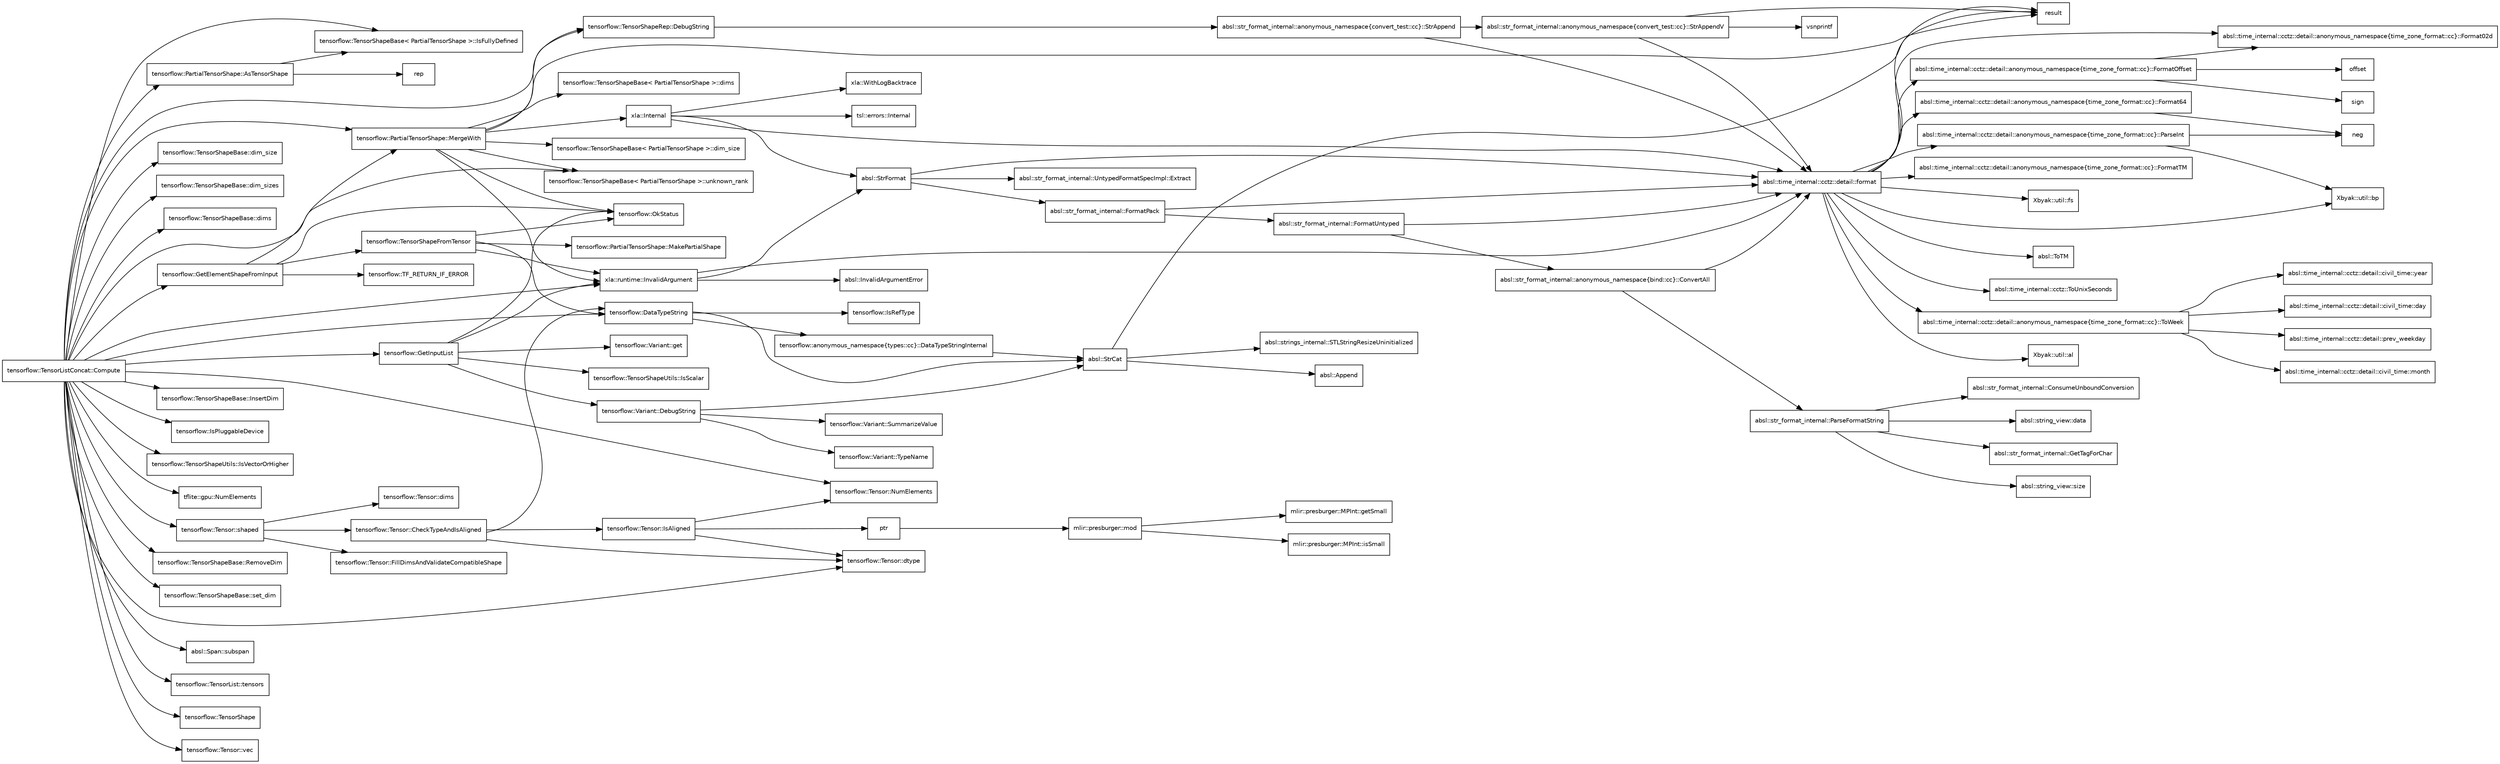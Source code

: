 strict digraph  {
edge [fontname="Helvetica",fontsize="10",labelfontname="Helvetica",labelfontsize="10"];
node [fontname="Helvetica",fontsize="10",shape=record];
rankdir="LR";
"tensorflow::TensorListConcat::Compute";
"tensorflow::PartialTensorShape::AsTensorShape";
"tensorflow::TensorShapeBase\< PartialTensorShape \>::IsFullyDefined";
"rep";
"tensorflow::DataTypeString";
"tensorflow::anonymous_namespace\{types::cc\}::DataTypeStringInternal";
"absl::StrCat";
"absl::Append";
"result";
"absl::strings_internal::STLStringResizeUninitialized";
"tensorflow::IsRefType";
"tensorflow::TensorShapeRep::DebugString";
"absl::str_format_internal::anonymous_namespace\{convert_test::cc\}::StrAppend";
"absl::time_internal::cctz::detail::format";
"Xbyak::util::al";
"Xbyak::util::bp";
"absl::time_internal::cctz::detail::anonymous_namespace\{time_zone_format::cc\}::Format02d";
"absl::time_internal::cctz::detail::anonymous_namespace\{time_zone_format::cc\}::Format64";
"neg";
"absl::time_internal::cctz::detail::anonymous_namespace\{time_zone_format::cc\}::FormatOffset";
"offset";
"sign";
"absl::time_internal::cctz::detail::anonymous_namespace\{time_zone_format::cc\}::FormatTM";
"Xbyak::util::fs";
"absl::time_internal::cctz::detail::anonymous_namespace\{time_zone_format::cc\}::ParseInt";
"absl::ToTM";
"absl::time_internal::cctz::ToUnixSeconds";
"absl::time_internal::cctz::detail::anonymous_namespace\{time_zone_format::cc\}::ToWeek";
"absl::time_internal::cctz::detail::civil_time::day";
"absl::time_internal::cctz::detail::civil_time::month";
"absl::time_internal::cctz::detail::prev_weekday";
"absl::time_internal::cctz::detail::civil_time::year";
"absl::str_format_internal::anonymous_namespace\{convert_test::cc\}::StrAppendV";
"vsnprintf";
"tensorflow::TensorShapeBase::dim_size";
"tensorflow::TensorShapeBase::dim_sizes";
"tensorflow::TensorShapeBase::dims";
"tensorflow::Tensor::dtype";
"tensorflow::GetElementShapeFromInput";
"tensorflow::PartialTensorShape::MergeWith";
"tensorflow::TensorShapeBase\< PartialTensorShape \>::dim_size";
"tensorflow::TensorShapeBase\< PartialTensorShape \>::dims";
"xla::Internal";
"tsl::errors::Internal";
"absl::StrFormat";
"absl::str_format_internal::UntypedFormatSpecImpl::Extract";
"absl::str_format_internal::FormatPack";
"absl::str_format_internal::FormatUntyped";
"absl::str_format_internal::anonymous_namespace\{bind::cc\}::ConvertAll";
"absl::str_format_internal::ParseFormatString";
"absl::str_format_internal::ConsumeUnboundConversion";
"absl::string_view::data";
"absl::str_format_internal::GetTagForChar";
"absl::string_view::size";
"xla::WithLogBacktrace";
"xla::runtime::InvalidArgument";
"absl::InvalidArgumentError";
"tensorflow::OkStatus";
"tensorflow::TensorShapeBase\< PartialTensorShape \>::unknown_rank";
"tensorflow::TensorShapeFromTensor";
"tensorflow::PartialTensorShape::MakePartialShape";
"tensorflow::TF_RETURN_IF_ERROR";
"tensorflow::GetInputList";
"tensorflow::Variant::DebugString";
"tensorflow::Variant::SummarizeValue";
"tensorflow::Variant::TypeName";
"tensorflow::Variant::get";
"tensorflow::TensorShapeUtils::IsScalar";
"tensorflow::TensorShapeBase::InsertDim";
"tensorflow::IsPluggableDevice";
"tensorflow::TensorShapeUtils::IsVectorOrHigher";
"tflite::gpu::NumElements";
"tensorflow::Tensor::NumElements";
"tensorflow::TensorShapeBase::RemoveDim";
"tensorflow::TensorShapeBase::set_dim";
"tensorflow::Tensor::shaped";
"tensorflow::Tensor::CheckTypeAndIsAligned";
"tensorflow::Tensor::IsAligned";
"ptr";
"mlir::presburger::mod";
"mlir::presburger::MPInt::getSmall";
"mlir::presburger::MPInt::isSmall";
"tensorflow::Tensor::dims";
"tensorflow::Tensor::FillDimsAndValidateCompatibleShape";
"absl::Span::subspan";
"tensorflow::TensorList::tensors";
"tensorflow::TensorShape";
"tensorflow::Tensor::vec";
"tensorflow::TensorListConcat::Compute" -> "tensorflow::PartialTensorShape::AsTensorShape";
"tensorflow::TensorListConcat::Compute" -> "tensorflow::DataTypeString";
"tensorflow::TensorListConcat::Compute" -> "tensorflow::TensorShapeRep::DebugString";
"tensorflow::TensorListConcat::Compute" -> "tensorflow::TensorShapeBase::dim_size";
"tensorflow::TensorListConcat::Compute" -> "tensorflow::TensorShapeBase::dim_sizes";
"tensorflow::TensorListConcat::Compute" -> "tensorflow::TensorShapeBase::dims";
"tensorflow::TensorListConcat::Compute" -> "tensorflow::Tensor::dtype";
"tensorflow::TensorListConcat::Compute" -> "tensorflow::GetElementShapeFromInput";
"tensorflow::TensorListConcat::Compute" -> "tensorflow::GetInputList";
"tensorflow::TensorListConcat::Compute" -> "tensorflow::TensorShapeBase::InsertDim";
"tensorflow::TensorListConcat::Compute" -> "xla::runtime::InvalidArgument";
"tensorflow::TensorListConcat::Compute" -> "tensorflow::TensorShapeBase\< PartialTensorShape \>::IsFullyDefined";
"tensorflow::TensorListConcat::Compute" -> "tensorflow::IsPluggableDevice";
"tensorflow::TensorListConcat::Compute" -> "tensorflow::TensorShapeUtils::IsVectorOrHigher";
"tensorflow::TensorListConcat::Compute" -> "tensorflow::PartialTensorShape::MergeWith";
"tensorflow::TensorListConcat::Compute" -> "tflite::gpu::NumElements";
"tensorflow::TensorListConcat::Compute" -> "tensorflow::Tensor::NumElements";
"tensorflow::TensorListConcat::Compute" -> "tensorflow::TensorShapeBase::RemoveDim";
"tensorflow::TensorListConcat::Compute" -> "tensorflow::TensorShapeBase::set_dim";
"tensorflow::TensorListConcat::Compute" -> "tensorflow::Tensor::shaped";
"tensorflow::TensorListConcat::Compute" -> "absl::Span::subspan";
"tensorflow::TensorListConcat::Compute" -> "tensorflow::TensorList::tensors";
"tensorflow::TensorListConcat::Compute" -> "tensorflow::TensorShape";
"tensorflow::TensorListConcat::Compute" -> "tensorflow::TensorShapeBase\< PartialTensorShape \>::unknown_rank";
"tensorflow::TensorListConcat::Compute" -> "tensorflow::Tensor::vec";
"tensorflow::PartialTensorShape::AsTensorShape" -> "tensorflow::TensorShapeBase\< PartialTensorShape \>::IsFullyDefined";
"tensorflow::PartialTensorShape::AsTensorShape" -> "rep";
"tensorflow::DataTypeString" -> "tensorflow::anonymous_namespace\{types::cc\}::DataTypeStringInternal";
"tensorflow::DataTypeString" -> "tensorflow::IsRefType";
"tensorflow::DataTypeString" -> "absl::StrCat";
"tensorflow::anonymous_namespace\{types::cc\}::DataTypeStringInternal" -> "absl::StrCat";
"absl::StrCat" -> "absl::Append";
"absl::StrCat" -> "result";
"absl::StrCat" -> "absl::strings_internal::STLStringResizeUninitialized";
"tensorflow::TensorShapeRep::DebugString" -> "absl::str_format_internal::anonymous_namespace\{convert_test::cc\}::StrAppend";
"absl::str_format_internal::anonymous_namespace\{convert_test::cc\}::StrAppend" -> "absl::time_internal::cctz::detail::format";
"absl::str_format_internal::anonymous_namespace\{convert_test::cc\}::StrAppend" -> "absl::str_format_internal::anonymous_namespace\{convert_test::cc\}::StrAppendV";
"absl::time_internal::cctz::detail::format" -> "Xbyak::util::al";
"absl::time_internal::cctz::detail::format" -> "Xbyak::util::bp";
"absl::time_internal::cctz::detail::format" -> "absl::time_internal::cctz::detail::anonymous_namespace\{time_zone_format::cc\}::Format02d";
"absl::time_internal::cctz::detail::format" -> "absl::time_internal::cctz::detail::anonymous_namespace\{time_zone_format::cc\}::Format64";
"absl::time_internal::cctz::detail::format" -> "absl::time_internal::cctz::detail::anonymous_namespace\{time_zone_format::cc\}::FormatOffset";
"absl::time_internal::cctz::detail::format" -> "absl::time_internal::cctz::detail::anonymous_namespace\{time_zone_format::cc\}::FormatTM";
"absl::time_internal::cctz::detail::format" -> "Xbyak::util::fs";
"absl::time_internal::cctz::detail::format" -> "absl::time_internal::cctz::detail::anonymous_namespace\{time_zone_format::cc\}::ParseInt";
"absl::time_internal::cctz::detail::format" -> "result";
"absl::time_internal::cctz::detail::format" -> "absl::ToTM";
"absl::time_internal::cctz::detail::format" -> "absl::time_internal::cctz::ToUnixSeconds";
"absl::time_internal::cctz::detail::format" -> "absl::time_internal::cctz::detail::anonymous_namespace\{time_zone_format::cc\}::ToWeek";
"absl::time_internal::cctz::detail::anonymous_namespace\{time_zone_format::cc\}::Format64" -> "neg";
"absl::time_internal::cctz::detail::anonymous_namespace\{time_zone_format::cc\}::FormatOffset" -> "absl::time_internal::cctz::detail::anonymous_namespace\{time_zone_format::cc\}::Format02d";
"absl::time_internal::cctz::detail::anonymous_namespace\{time_zone_format::cc\}::FormatOffset" -> "offset";
"absl::time_internal::cctz::detail::anonymous_namespace\{time_zone_format::cc\}::FormatOffset" -> "sign";
"absl::time_internal::cctz::detail::anonymous_namespace\{time_zone_format::cc\}::ParseInt" -> "Xbyak::util::bp";
"absl::time_internal::cctz::detail::anonymous_namespace\{time_zone_format::cc\}::ParseInt" -> "neg";
"absl::time_internal::cctz::detail::anonymous_namespace\{time_zone_format::cc\}::ToWeek" -> "absl::time_internal::cctz::detail::civil_time::day";
"absl::time_internal::cctz::detail::anonymous_namespace\{time_zone_format::cc\}::ToWeek" -> "absl::time_internal::cctz::detail::civil_time::month";
"absl::time_internal::cctz::detail::anonymous_namespace\{time_zone_format::cc\}::ToWeek" -> "absl::time_internal::cctz::detail::prev_weekday";
"absl::time_internal::cctz::detail::anonymous_namespace\{time_zone_format::cc\}::ToWeek" -> "absl::time_internal::cctz::detail::civil_time::year";
"absl::str_format_internal::anonymous_namespace\{convert_test::cc\}::StrAppendV" -> "absl::time_internal::cctz::detail::format";
"absl::str_format_internal::anonymous_namespace\{convert_test::cc\}::StrAppendV" -> "result";
"absl::str_format_internal::anonymous_namespace\{convert_test::cc\}::StrAppendV" -> "vsnprintf";
"tensorflow::GetElementShapeFromInput" -> "tensorflow::PartialTensorShape::MergeWith";
"tensorflow::GetElementShapeFromInput" -> "tensorflow::OkStatus";
"tensorflow::GetElementShapeFromInput" -> "tensorflow::TensorShapeFromTensor";
"tensorflow::GetElementShapeFromInput" -> "tensorflow::TF_RETURN_IF_ERROR";
"tensorflow::PartialTensorShape::MergeWith" -> "tensorflow::TensorShapeRep::DebugString";
"tensorflow::PartialTensorShape::MergeWith" -> "tensorflow::TensorShapeBase\< PartialTensorShape \>::dim_size";
"tensorflow::PartialTensorShape::MergeWith" -> "tensorflow::TensorShapeBase\< PartialTensorShape \>::dims";
"tensorflow::PartialTensorShape::MergeWith" -> "xla::Internal";
"tensorflow::PartialTensorShape::MergeWith" -> "xla::runtime::InvalidArgument";
"tensorflow::PartialTensorShape::MergeWith" -> "tensorflow::OkStatus";
"tensorflow::PartialTensorShape::MergeWith" -> "result";
"tensorflow::PartialTensorShape::MergeWith" -> "tensorflow::TensorShapeBase\< PartialTensorShape \>::unknown_rank";
"xla::Internal" -> "absl::time_internal::cctz::detail::format";
"xla::Internal" -> "tsl::errors::Internal";
"xla::Internal" -> "absl::StrFormat";
"xla::Internal" -> "xla::WithLogBacktrace";
"absl::StrFormat" -> "absl::str_format_internal::UntypedFormatSpecImpl::Extract";
"absl::StrFormat" -> "absl::time_internal::cctz::detail::format";
"absl::StrFormat" -> "absl::str_format_internal::FormatPack";
"absl::str_format_internal::FormatPack" -> "absl::time_internal::cctz::detail::format";
"absl::str_format_internal::FormatPack" -> "absl::str_format_internal::FormatUntyped";
"absl::str_format_internal::FormatUntyped" -> "absl::str_format_internal::anonymous_namespace\{bind::cc\}::ConvertAll";
"absl::str_format_internal::FormatUntyped" -> "absl::time_internal::cctz::detail::format";
"absl::str_format_internal::anonymous_namespace\{bind::cc\}::ConvertAll" -> "absl::time_internal::cctz::detail::format";
"absl::str_format_internal::anonymous_namespace\{bind::cc\}::ConvertAll" -> "absl::str_format_internal::ParseFormatString";
"absl::str_format_internal::ParseFormatString" -> "absl::str_format_internal::ConsumeUnboundConversion";
"absl::str_format_internal::ParseFormatString" -> "absl::string_view::data";
"absl::str_format_internal::ParseFormatString" -> "absl::str_format_internal::GetTagForChar";
"absl::str_format_internal::ParseFormatString" -> "absl::string_view::size";
"xla::runtime::InvalidArgument" -> "absl::time_internal::cctz::detail::format";
"xla::runtime::InvalidArgument" -> "absl::InvalidArgumentError";
"xla::runtime::InvalidArgument" -> "absl::StrFormat";
"tensorflow::TensorShapeFromTensor" -> "tensorflow::DataTypeString";
"tensorflow::TensorShapeFromTensor" -> "xla::runtime::InvalidArgument";
"tensorflow::TensorShapeFromTensor" -> "tensorflow::PartialTensorShape::MakePartialShape";
"tensorflow::TensorShapeFromTensor" -> "tensorflow::OkStatus";
"tensorflow::GetInputList" -> "tensorflow::Variant::DebugString";
"tensorflow::GetInputList" -> "tensorflow::Variant::get";
"tensorflow::GetInputList" -> "xla::runtime::InvalidArgument";
"tensorflow::GetInputList" -> "tensorflow::TensorShapeUtils::IsScalar";
"tensorflow::GetInputList" -> "tensorflow::OkStatus";
"tensorflow::Variant::DebugString" -> "absl::StrCat";
"tensorflow::Variant::DebugString" -> "tensorflow::Variant::SummarizeValue";
"tensorflow::Variant::DebugString" -> "tensorflow::Variant::TypeName";
"tensorflow::Tensor::shaped" -> "tensorflow::Tensor::CheckTypeAndIsAligned";
"tensorflow::Tensor::shaped" -> "tensorflow::Tensor::dims";
"tensorflow::Tensor::shaped" -> "tensorflow::Tensor::FillDimsAndValidateCompatibleShape";
"tensorflow::Tensor::CheckTypeAndIsAligned" -> "tensorflow::DataTypeString";
"tensorflow::Tensor::CheckTypeAndIsAligned" -> "tensorflow::Tensor::dtype";
"tensorflow::Tensor::CheckTypeAndIsAligned" -> "tensorflow::Tensor::IsAligned";
"tensorflow::Tensor::IsAligned" -> "tensorflow::Tensor::dtype";
"tensorflow::Tensor::IsAligned" -> "tensorflow::Tensor::NumElements";
"tensorflow::Tensor::IsAligned" -> "ptr";
"ptr" -> "mlir::presburger::mod";
"mlir::presburger::mod" -> "mlir::presburger::MPInt::getSmall";
"mlir::presburger::mod" -> "mlir::presburger::MPInt::isSmall";
}
